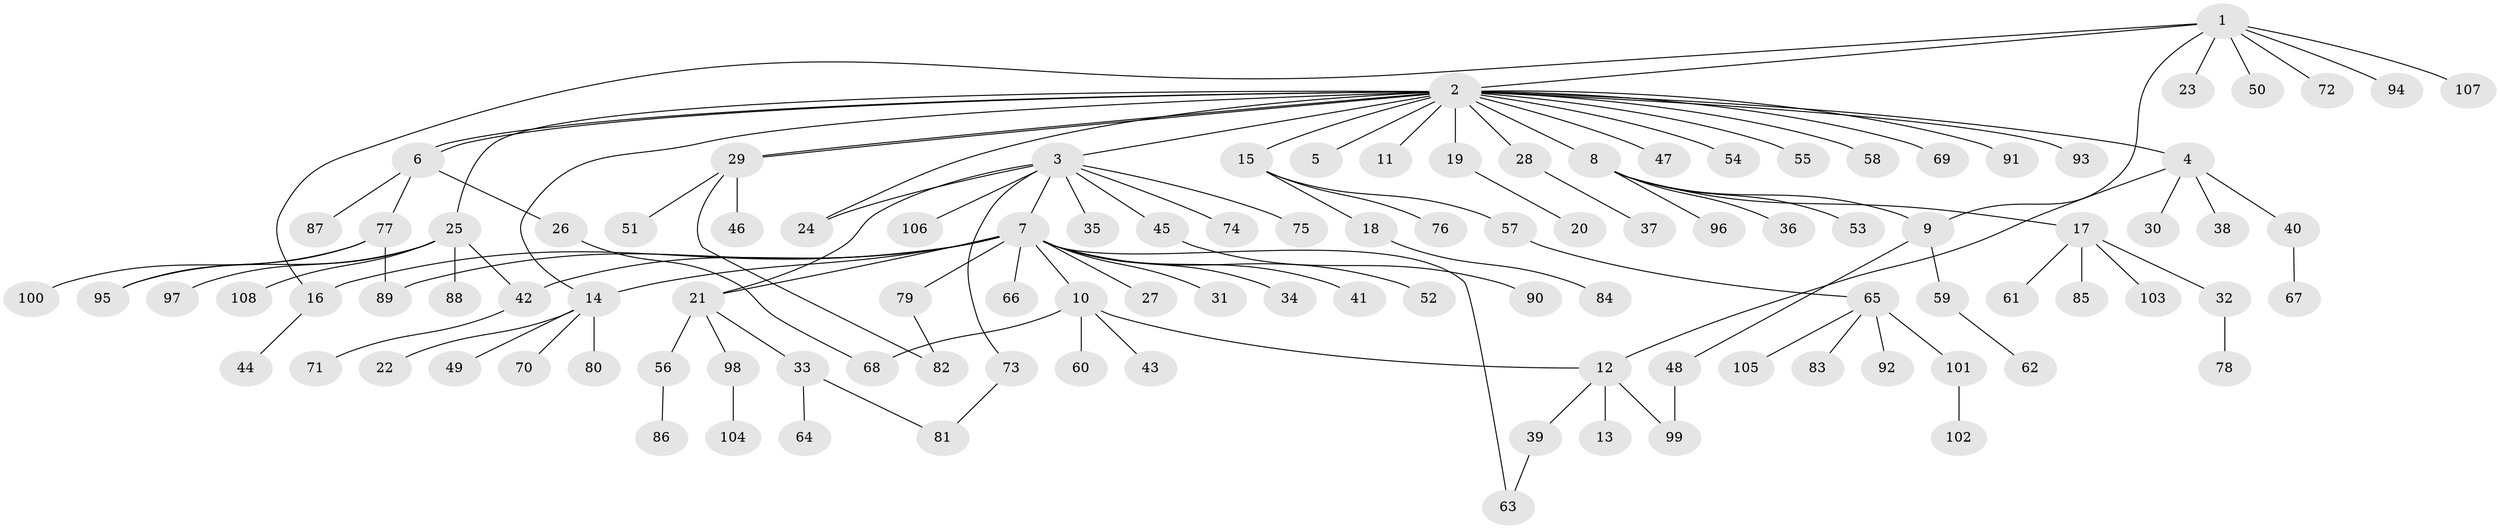 // Generated by graph-tools (version 1.1) at 2025/25/03/09/25 03:25:56]
// undirected, 108 vertices, 123 edges
graph export_dot {
graph [start="1"]
  node [color=gray90,style=filled];
  1;
  2;
  3;
  4;
  5;
  6;
  7;
  8;
  9;
  10;
  11;
  12;
  13;
  14;
  15;
  16;
  17;
  18;
  19;
  20;
  21;
  22;
  23;
  24;
  25;
  26;
  27;
  28;
  29;
  30;
  31;
  32;
  33;
  34;
  35;
  36;
  37;
  38;
  39;
  40;
  41;
  42;
  43;
  44;
  45;
  46;
  47;
  48;
  49;
  50;
  51;
  52;
  53;
  54;
  55;
  56;
  57;
  58;
  59;
  60;
  61;
  62;
  63;
  64;
  65;
  66;
  67;
  68;
  69;
  70;
  71;
  72;
  73;
  74;
  75;
  76;
  77;
  78;
  79;
  80;
  81;
  82;
  83;
  84;
  85;
  86;
  87;
  88;
  89;
  90;
  91;
  92;
  93;
  94;
  95;
  96;
  97;
  98;
  99;
  100;
  101;
  102;
  103;
  104;
  105;
  106;
  107;
  108;
  1 -- 2;
  1 -- 9;
  1 -- 16;
  1 -- 23;
  1 -- 50;
  1 -- 72;
  1 -- 94;
  1 -- 107;
  2 -- 3;
  2 -- 4;
  2 -- 5;
  2 -- 6;
  2 -- 6;
  2 -- 8;
  2 -- 11;
  2 -- 14;
  2 -- 15;
  2 -- 19;
  2 -- 24;
  2 -- 25;
  2 -- 28;
  2 -- 29;
  2 -- 29;
  2 -- 47;
  2 -- 54;
  2 -- 55;
  2 -- 58;
  2 -- 69;
  2 -- 91;
  2 -- 93;
  3 -- 7;
  3 -- 21;
  3 -- 24;
  3 -- 35;
  3 -- 45;
  3 -- 73;
  3 -- 74;
  3 -- 75;
  3 -- 106;
  4 -- 12;
  4 -- 30;
  4 -- 38;
  4 -- 40;
  6 -- 26;
  6 -- 77;
  6 -- 87;
  7 -- 10;
  7 -- 14;
  7 -- 16;
  7 -- 21;
  7 -- 27;
  7 -- 31;
  7 -- 34;
  7 -- 41;
  7 -- 42;
  7 -- 52;
  7 -- 63;
  7 -- 66;
  7 -- 79;
  7 -- 89;
  8 -- 9;
  8 -- 17;
  8 -- 36;
  8 -- 53;
  8 -- 96;
  9 -- 48;
  9 -- 59;
  10 -- 12;
  10 -- 43;
  10 -- 60;
  10 -- 68;
  12 -- 13;
  12 -- 39;
  12 -- 99;
  14 -- 22;
  14 -- 49;
  14 -- 70;
  14 -- 80;
  15 -- 18;
  15 -- 57;
  15 -- 76;
  16 -- 44;
  17 -- 32;
  17 -- 61;
  17 -- 85;
  17 -- 103;
  18 -- 84;
  19 -- 20;
  21 -- 33;
  21 -- 56;
  21 -- 98;
  25 -- 42;
  25 -- 88;
  25 -- 95;
  25 -- 97;
  25 -- 108;
  26 -- 68;
  28 -- 37;
  29 -- 46;
  29 -- 51;
  29 -- 82;
  32 -- 78;
  33 -- 64;
  33 -- 81;
  39 -- 63;
  40 -- 67;
  42 -- 71;
  45 -- 90;
  48 -- 99;
  56 -- 86;
  57 -- 65;
  59 -- 62;
  65 -- 83;
  65 -- 92;
  65 -- 101;
  65 -- 105;
  73 -- 81;
  77 -- 89;
  77 -- 95;
  77 -- 100;
  79 -- 82;
  98 -- 104;
  101 -- 102;
}

